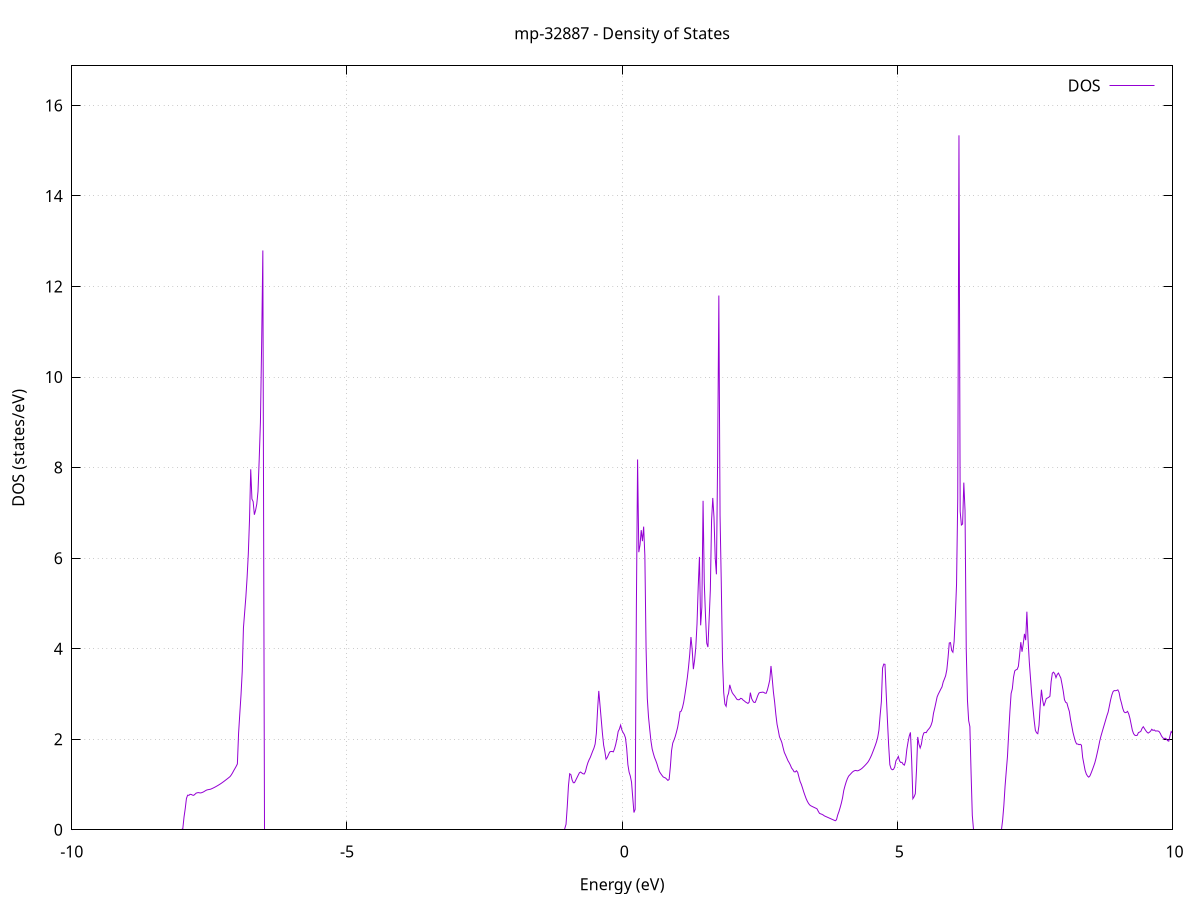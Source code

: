 set title 'mp-32887 - Density of States'
set xlabel 'Energy (eV)'
set ylabel 'DOS (states/eV)'
set grid
set xrange [-10:10]
set yrange [0:16.874]
set xzeroaxis lt -1
set terminal png size 800,600
set output 'mp-32887_dos_gnuplot.png'
plot '-' using 1:2 with lines title 'DOS'
-29.776300 0.000000
-29.754200 0.000000
-29.732200 0.000000
-29.710200 0.000000
-29.688100 0.000000
-29.666100 0.000000
-29.644100 0.000000
-29.622000 0.000000
-29.600000 0.000000
-29.578000 0.000000
-29.555900 0.000000
-29.533900 0.000000
-29.511800 0.000000
-29.489800 0.000000
-29.467800 0.000000
-29.445700 0.000000
-29.423700 0.000000
-29.401700 0.000000
-29.379600 0.000000
-29.357600 0.000000
-29.335600 0.000000
-29.313500 0.000000
-29.291500 0.000000
-29.269500 0.000000
-29.247400 0.000000
-29.225400 0.000000
-29.203300 0.000000
-29.181300 0.000000
-29.159300 0.000000
-29.137200 0.000000
-29.115200 0.000000
-29.093200 0.000000
-29.071100 0.000000
-29.049100 0.000000
-29.027100 0.000000
-29.005000 0.000000
-28.983000 0.000000
-28.961000 0.000000
-28.938900 0.000000
-28.916900 0.000000
-28.894800 0.000000
-28.872800 0.000000
-28.850800 0.000000
-28.828700 0.000000
-28.806700 0.000000
-28.784700 0.000000
-28.762600 0.000000
-28.740600 0.000000
-28.718600 0.000000
-28.696500 0.000000
-28.674500 0.000000
-28.652500 0.000000
-28.630400 0.000000
-28.608400 0.000000
-28.586300 0.000000
-28.564300 0.000000
-28.542300 0.000000
-28.520200 0.000000
-28.498200 0.000000
-28.476200 0.000000
-28.454100 0.000000
-28.432100 0.000000
-28.410100 0.000000
-28.388000 0.000000
-28.366000 0.000000
-28.343900 0.000000
-28.321900 0.000000
-28.299900 0.000000
-28.277800 0.000000
-28.255800 0.000000
-28.233800 0.000000
-28.211700 0.000000
-28.189700 0.000000
-28.167700 0.000000
-28.145600 0.000000
-28.123600 0.000000
-28.101600 0.000000
-28.079500 0.000000
-28.057500 0.000000
-28.035400 0.000000
-28.013400 0.000000
-27.991400 0.000000
-27.969300 0.000000
-27.947300 0.000000
-27.925300 0.000000
-27.903200 0.000000
-27.881200 0.000000
-27.859200 0.000000
-27.837100 0.000000
-27.815100 0.000000
-27.793100 0.000000
-27.771000 60.036600
-27.749000 40.186000
-27.726900 120.088500
-27.704900 0.000000
-27.682900 0.000000
-27.660800 0.000000
-27.638800 0.000000
-27.616800 0.000000
-27.594700 0.000000
-27.572700 0.000000
-27.550700 0.000000
-27.528600 0.000000
-27.506600 0.000000
-27.484600 0.000000
-27.462500 0.000000
-27.440500 0.000000
-27.418400 0.000000
-27.396400 0.000000
-27.374400 0.000000
-27.352300 0.000000
-27.330300 0.000000
-27.308300 0.000000
-27.286200 0.000000
-27.264200 0.000000
-27.242200 0.000000
-27.220100 0.000000
-27.198100 0.000000
-27.176100 0.000000
-27.154000 0.000000
-27.132000 0.000000
-27.109900 0.000000
-27.087900 0.000000
-27.065900 0.000000
-27.043800 0.000000
-27.021800 0.000000
-26.999800 0.000000
-26.977700 0.000000
-26.955700 0.000000
-26.933700 0.000000
-26.911600 0.000000
-26.889600 0.000000
-26.867500 0.000000
-26.845500 0.000000
-26.823500 0.000000
-26.801400 0.000000
-26.779400 0.000000
-26.757400 0.000000
-26.735300 0.000000
-26.713300 0.000000
-26.691300 0.000000
-26.669200 0.000000
-26.647200 0.000000
-26.625200 0.000000
-26.603100 0.000000
-26.581100 0.000000
-26.559000 0.000000
-26.537000 0.000000
-26.515000 0.000000
-26.492900 0.000000
-26.470900 0.000000
-26.448900 0.000000
-26.426800 0.000000
-26.404800 0.000000
-26.382800 0.000000
-26.360700 0.000000
-26.338700 0.000000
-26.316700 0.000000
-26.294600 0.000000
-26.272600 0.000000
-26.250500 0.000000
-26.228500 0.000000
-26.206500 0.000000
-26.184400 0.000000
-26.162400 0.000000
-26.140400 0.000000
-26.118300 0.000000
-26.096300 0.000000
-26.074300 0.000000
-26.052200 0.000000
-26.030200 0.000000
-26.008200 0.000000
-25.986100 0.000000
-25.964100 0.000000
-25.942000 0.000000
-25.920000 0.000000
-25.898000 0.000000
-25.875900 0.000000
-25.853900 0.000000
-25.831900 0.000000
-25.809800 0.000000
-25.787800 0.000000
-25.765800 0.000000
-25.743700 0.000000
-25.721700 0.000000
-25.699700 0.000000
-25.677600 0.000000
-25.655600 0.000000
-25.633500 0.000000
-25.611500 0.000000
-25.589500 0.000000
-25.567400 0.000000
-25.545400 0.000000
-25.523400 0.000000
-25.501300 0.000000
-25.479300 0.000000
-25.457300 0.000000
-25.435200 0.000000
-25.413200 0.000000
-25.391100 0.000000
-25.369100 0.000000
-25.347100 0.000000
-25.325000 0.000000
-25.303000 0.000000
-25.281000 0.000000
-25.258900 0.000000
-25.236900 0.000000
-25.214900 0.000000
-25.192800 0.000000
-25.170800 0.000000
-25.148800 0.000000
-25.126700 0.000000
-25.104700 0.000000
-25.082600 0.000000
-25.060600 0.000000
-25.038600 0.000000
-25.016500 0.000000
-24.994500 0.000000
-24.972500 0.000000
-24.950400 0.000000
-24.928400 0.000000
-24.906400 0.000000
-24.884300 0.000000
-24.862300 0.000000
-24.840300 0.000000
-24.818200 0.000000
-24.796200 0.000000
-24.774100 0.000000
-24.752100 0.000000
-24.730100 0.000000
-24.708000 0.000000
-24.686000 0.000000
-24.664000 0.000000
-24.641900 0.000000
-24.619900 0.000000
-24.597900 0.000000
-24.575800 0.000000
-24.553800 0.000000
-24.531800 0.000000
-24.509700 0.000000
-24.487700 0.000000
-24.465600 0.000000
-24.443600 0.000000
-24.421600 0.000000
-24.399500 0.000000
-24.377500 0.000000
-24.355500 0.000000
-24.333400 0.000000
-24.311400 0.000000
-24.289400 0.000000
-24.267300 0.000000
-24.245300 0.000000
-24.223300 0.000000
-24.201200 0.000000
-24.179200 0.000000
-24.157100 0.000000
-24.135100 0.000000
-24.113100 0.000000
-24.091000 0.000000
-24.069000 0.000000
-24.047000 0.000000
-24.024900 0.000000
-24.002900 0.000000
-23.980900 0.000000
-23.958800 0.000000
-23.936800 0.000000
-23.914800 0.000000
-23.892700 0.000000
-23.870700 0.000000
-23.848600 0.000000
-23.826600 0.000000
-23.804600 0.000000
-23.782500 0.000000
-23.760500 0.000000
-23.738500 0.000000
-23.716400 0.000000
-23.694400 0.000000
-23.672400 0.000000
-23.650300 0.000000
-23.628300 0.000000
-23.606200 0.000000
-23.584200 0.000000
-23.562200 0.000000
-23.540100 0.000000
-23.518100 0.000000
-23.496100 0.000000
-23.474000 0.000000
-23.452000 0.000000
-23.430000 0.000000
-23.407900 0.000000
-23.385900 0.000000
-23.363900 0.000000
-23.341800 0.000000
-23.319800 0.000000
-23.297700 0.000000
-23.275700 0.000000
-23.253700 0.000000
-23.231600 0.000000
-23.209600 0.000000
-23.187600 0.000000
-23.165500 0.000000
-23.143500 0.000000
-23.121500 0.000000
-23.099400 0.000000
-23.077400 0.000000
-23.055400 0.000000
-23.033300 0.000000
-23.011300 0.000000
-22.989200 0.000000
-22.967200 0.000000
-22.945200 0.000000
-22.923100 0.000000
-22.901100 0.000000
-22.879100 0.000000
-22.857000 0.000000
-22.835000 0.000000
-22.813000 0.000000
-22.790900 0.000000
-22.768900 0.000000
-22.746900 0.000000
-22.724800 0.000000
-22.702800 0.000000
-22.680700 0.000000
-22.658700 0.000000
-22.636700 0.000000
-22.614600 0.000000
-22.592600 0.000000
-22.570600 0.000000
-22.548500 0.000000
-22.526500 0.000000
-22.504500 0.000000
-22.482400 0.000000
-22.460400 0.000000
-22.438400 0.000000
-22.416300 0.000000
-22.394300 0.000000
-22.372200 0.000000
-22.350200 0.000000
-22.328200 0.000000
-22.306100 0.000000
-22.284100 0.000000
-22.262100 0.000000
-22.240000 0.000000
-22.218000 0.000000
-22.196000 0.000000
-22.173900 0.000000
-22.151900 0.000000
-22.129800 0.000000
-22.107800 0.000000
-22.085800 0.000000
-22.063700 0.000000
-22.041700 0.000000
-22.019700 0.000000
-21.997600 0.000000
-21.975600 0.000000
-21.953600 0.000000
-21.931500 0.000000
-21.909500 0.000000
-21.887500 0.000000
-21.865400 0.000000
-21.843400 0.000000
-21.821300 0.000000
-21.799300 0.000000
-21.777300 0.000000
-21.755200 0.000000
-21.733200 0.000000
-21.711200 0.000000
-21.689100 0.000000
-21.667100 0.000000
-21.645100 0.000000
-21.623000 0.000000
-21.601000 0.000000
-21.579000 0.000000
-21.556900 0.000000
-21.534900 0.000000
-21.512800 0.000000
-21.490800 0.000000
-21.468800 0.000000
-21.446700 0.000000
-21.424700 0.000000
-21.402700 0.000000
-21.380600 0.000000
-21.358600 0.000000
-21.336600 0.000000
-21.314500 0.000000
-21.292500 0.000000
-21.270500 0.000000
-21.248400 0.000000
-21.226400 0.000000
-21.204300 0.000000
-21.182300 0.000000
-21.160300 0.000000
-21.138200 0.000000
-21.116200 0.000000
-21.094200 0.000000
-21.072100 0.000000
-21.050100 0.000000
-21.028100 0.000000
-21.006000 0.000000
-20.984000 0.000000
-20.962000 0.000000
-20.939900 0.000000
-20.917900 0.000000
-20.895800 0.000000
-20.873800 0.000000
-20.851800 0.000000
-20.829700 0.000000
-20.807700 0.000000
-20.785700 0.000000
-20.763600 0.000000
-20.741600 0.000000
-20.719600 0.000000
-20.697500 0.000000
-20.675500 0.000000
-20.653400 0.000000
-20.631400 0.000000
-20.609400 0.000000
-20.587300 0.000000
-20.565300 0.000000
-20.543300 0.000000
-20.521200 0.000000
-20.499200 0.000000
-20.477200 0.000000
-20.455100 0.000000
-20.433100 0.000000
-20.411100 0.000000
-20.389000 0.000000
-20.367000 0.000000
-20.344900 0.000000
-20.322900 0.000000
-20.300900 0.000000
-20.278800 0.000000
-20.256800 0.000000
-20.234800 0.000000
-20.212700 0.000000
-20.190700 0.000000
-20.168700 0.000000
-20.146600 0.000000
-20.124600 0.000000
-20.102600 0.000000
-20.080500 0.000000
-20.058500 0.000000
-20.036400 0.000000
-20.014400 0.000000
-19.992400 0.000000
-19.970300 0.000000
-19.948300 0.000000
-19.926300 0.000000
-19.904200 0.000000
-19.882200 0.000000
-19.860200 0.000000
-19.838100 0.000000
-19.816100 0.000000
-19.794100 0.000000
-19.772000 0.000000
-19.750000 0.000000
-19.727900 0.000000
-19.705900 0.000000
-19.683900 0.000000
-19.661800 0.000000
-19.639800 0.000000
-19.617800 0.000000
-19.595700 0.000000
-19.573700 0.000000
-19.551700 0.000000
-19.529600 0.000000
-19.507600 0.000000
-19.485600 0.000000
-19.463500 0.000000
-19.441500 0.000000
-19.419400 0.000000
-19.397400 0.000000
-19.375400 0.000000
-19.353300 0.000000
-19.331300 0.000000
-19.309300 0.000000
-19.287200 0.000000
-19.265200 0.000000
-19.243200 0.000000
-19.221100 0.000000
-19.199100 0.000000
-19.177000 0.000000
-19.155000 0.000000
-19.133000 0.000000
-19.110900 0.000000
-19.088900 0.000000
-19.066900 0.000000
-19.044800 0.000000
-19.022800 0.000000
-19.000800 0.000000
-18.978700 0.000000
-18.956700 0.000000
-18.934700 0.000000
-18.912600 0.000000
-18.890600 0.000000
-18.868500 0.000000
-18.846500 0.000000
-18.824500 0.000000
-18.802400 0.000000
-18.780400 0.000000
-18.758400 0.000000
-18.736300 0.000000
-18.714300 0.000000
-18.692300 0.000000
-18.670200 0.000000
-18.648200 0.000000
-18.626200 0.000000
-18.604100 0.000000
-18.582100 0.000000
-18.560000 0.000000
-18.538000 0.000000
-18.516000 0.000000
-18.493900 0.000000
-18.471900 0.000000
-18.449900 0.000000
-18.427800 0.000000
-18.405800 0.000000
-18.383800 0.000000
-18.361700 0.000000
-18.339700 0.000000
-18.317700 0.000000
-18.295600 0.000000
-18.273600 0.000000
-18.251500 0.000000
-18.229500 0.000000
-18.207500 0.000000
-18.185400 0.000000
-18.163400 0.000000
-18.141400 0.000000
-18.119300 0.000000
-18.097300 0.000000
-18.075300 0.000000
-18.053200 0.000000
-18.031200 0.000000
-18.009200 0.000000
-17.987100 0.000000
-17.965100 0.000000
-17.943000 0.000000
-17.921000 0.000000
-17.899000 0.000000
-17.876900 0.000000
-17.854900 0.000000
-17.832900 0.000000
-17.810800 0.000000
-17.788800 0.000000
-17.766800 0.000000
-17.744700 0.000000
-17.722700 0.000000
-17.700600 0.000000
-17.678600 0.000000
-17.656600 0.000000
-17.634500 0.000000
-17.612500 0.000000
-17.590500 0.000000
-17.568400 0.000000
-17.546400 0.000000
-17.524400 0.000000
-17.502300 0.000000
-17.480300 0.000000
-17.458300 0.000000
-17.436200 0.000000
-17.414200 0.000000
-17.392100 0.000000
-17.370100 0.000000
-17.348100 0.000000
-17.326000 0.000000
-17.304000 0.000000
-17.282000 0.000000
-17.259900 0.000000
-17.237900 0.000000
-17.215900 0.000000
-17.193800 0.000000
-17.171800 0.000000
-17.149800 0.000000
-17.127700 0.000000
-17.105700 0.000000
-17.083600 0.000000
-17.061600 0.000000
-17.039600 0.000000
-17.017500 0.000000
-16.995500 0.000000
-16.973500 0.000000
-16.951400 0.000000
-16.929400 0.000000
-16.907400 0.000000
-16.885300 0.000000
-16.863300 0.000000
-16.841300 0.000000
-16.819200 0.000000
-16.797200 0.000000
-16.775100 0.000000
-16.753100 0.000000
-16.731100 0.000000
-16.709000 0.000000
-16.687000 0.000000
-16.665000 0.000000
-16.642900 0.000000
-16.620900 0.000000
-16.598900 0.000000
-16.576800 0.000000
-16.554800 0.000000
-16.532800 0.000000
-16.510700 0.000000
-16.488700 0.000000
-16.466600 0.000000
-16.444600 0.000000
-16.422600 0.000000
-16.400500 0.000000
-16.378500 0.000000
-16.356500 0.000000
-16.334400 0.000000
-16.312400 0.000000
-16.290400 0.000000
-16.268300 0.000000
-16.246300 0.000000
-16.224300 0.000000
-16.202200 0.000000
-16.180200 0.000000
-16.158100 0.000000
-16.136100 0.000000
-16.114100 0.000000
-16.092000 0.000000
-16.070000 0.000000
-16.048000 0.000000
-16.025900 0.000000
-16.003900 0.000000
-15.981900 0.000000
-15.959800 0.000000
-15.937800 0.000000
-15.915700 0.000000
-15.893700 0.000000
-15.871700 0.000000
-15.849600 0.000000
-15.827600 0.000000
-15.805600 0.000000
-15.783500 0.000000
-15.761500 0.000000
-15.739500 0.000000
-15.717400 0.000000
-15.695400 0.000000
-15.673400 0.000000
-15.651300 0.000000
-15.629300 0.000000
-15.607200 0.000000
-15.585200 0.000000
-15.563200 0.000000
-15.541100 0.000000
-15.519100 0.000000
-15.497100 0.000000
-15.475000 0.000000
-15.453000 0.000000
-15.431000 0.000000
-15.408900 0.000000
-15.386900 0.000000
-15.364900 0.000000
-15.342800 0.000000
-15.320800 0.000000
-15.298700 0.000000
-15.276700 0.000000
-15.254700 0.000000
-15.232600 0.000000
-15.210600 0.000000
-15.188600 0.000000
-15.166500 0.000000
-15.144500 0.000000
-15.122500 0.000000
-15.100400 0.000000
-15.078400 0.000000
-15.056400 0.000000
-15.034300 0.000000
-15.012300 0.000000
-14.990200 0.000000
-14.968200 0.000000
-14.946200 0.000000
-14.924100 0.000000
-14.902100 0.000000
-14.880100 0.000000
-14.858000 0.000000
-14.836000 0.000000
-14.814000 0.000000
-14.791900 0.000000
-14.769900 0.000000
-14.747900 0.000000
-14.725800 0.000000
-14.703800 0.000000
-14.681700 0.000000
-14.659700 0.000000
-14.637700 0.000000
-14.615600 0.000000
-14.593600 0.000000
-14.571600 0.000000
-14.549500 0.000000
-14.527500 0.000000
-14.505500 0.000000
-14.483400 0.000000
-14.461400 0.000000
-14.439300 0.000000
-14.417300 0.000000
-14.395300 0.000000
-14.373200 0.000000
-14.351200 0.000000
-14.329200 0.000000
-14.307100 0.000000
-14.285100 0.000000
-14.263100 0.000000
-14.241000 0.000000
-14.219000 0.000000
-14.197000 0.000000
-14.174900 0.000000
-14.152900 0.000000
-14.130800 0.000000
-14.108800 0.000000
-14.086800 0.000000
-14.064700 0.000000
-14.042700 0.000000
-14.020700 0.000000
-13.998600 0.000000
-13.976600 0.000000
-13.954600 0.000000
-13.932500 0.000000
-13.910500 0.000000
-13.888500 0.000000
-13.866400 0.000000
-13.844400 0.000000
-13.822300 0.000000
-13.800300 0.000000
-13.778300 0.000000
-13.756200 0.000000
-13.734200 0.000000
-13.712200 0.000000
-13.690100 0.000000
-13.668100 0.000000
-13.646100 0.000000
-13.624000 0.000000
-13.602000 0.000000
-13.580000 0.000000
-13.557900 0.000000
-13.535900 0.000000
-13.513800 0.000000
-13.491800 0.000000
-13.469800 0.000000
-13.447700 0.000000
-13.425700 0.000000
-13.403700 0.000000
-13.381600 0.000000
-13.359600 0.000000
-13.337600 0.000000
-13.315500 0.000000
-13.293500 0.000000
-13.271500 0.000000
-13.249400 0.000000
-13.227400 0.000000
-13.205300 0.000000
-13.183300 0.000000
-13.161300 0.000000
-13.139200 0.000000
-13.117200 0.000000
-13.095200 0.000000
-13.073100 0.000000
-13.051100 0.000000
-13.029100 0.000000
-13.007000 0.000000
-12.985000 0.000000
-12.962900 0.000000
-12.940900 0.000000
-12.918900 0.000000
-12.896800 0.000000
-12.874800 0.000000
-12.852800 0.000000
-12.830700 0.000000
-12.808700 0.000000
-12.786700 0.000000
-12.764600 0.000000
-12.742600 0.000000
-12.720600 0.000000
-12.698500 0.000000
-12.676500 0.000000
-12.654400 0.000000
-12.632400 0.000000
-12.610400 0.000000
-12.588300 0.000000
-12.566300 0.000000
-12.544300 0.000000
-12.522200 0.000000
-12.500200 0.000000
-12.478200 0.000000
-12.456100 0.000000
-12.434100 0.000000
-12.412100 0.000000
-12.390000 0.000000
-12.368000 0.000000
-12.345900 0.000000
-12.323900 0.000000
-12.301900 0.000000
-12.279800 0.000000
-12.257800 0.000000
-12.235800 0.000000
-12.213700 0.000000
-12.191700 0.000000
-12.169700 0.000000
-12.147600 0.000000
-12.125600 0.000000
-12.103600 0.000000
-12.081500 0.000000
-12.059500 0.000000
-12.037400 0.000000
-12.015400 0.000000
-11.993400 0.000000
-11.971300 0.000000
-11.949300 0.000000
-11.927300 0.000000
-11.905200 0.000000
-11.883200 0.000000
-11.861200 0.000000
-11.839100 0.000000
-11.817100 0.000000
-11.795100 0.000000
-11.773000 0.000000
-11.751000 0.000000
-11.728900 0.000000
-11.706900 0.000000
-11.684900 0.000000
-11.662800 0.000000
-11.640800 0.000000
-11.618800 0.000000
-11.596700 0.000000
-11.574700 0.000000
-11.552700 0.000000
-11.530600 0.000000
-11.508600 0.000000
-11.486500 0.000000
-11.464500 0.000000
-11.442500 0.000000
-11.420400 0.000000
-11.398400 0.000000
-11.376400 0.000000
-11.354300 0.000000
-11.332300 0.000000
-11.310300 0.000000
-11.288200 0.000000
-11.266200 0.000000
-11.244200 0.000000
-11.222100 0.000000
-11.200100 0.000000
-11.178000 0.000000
-11.156000 0.000000
-11.134000 0.000000
-11.111900 0.000000
-11.089900 0.000000
-11.067900 0.000000
-11.045800 0.000000
-11.023800 0.000000
-11.001800 0.000000
-10.979700 0.000000
-10.957700 0.000000
-10.935700 0.000000
-10.913600 0.000000
-10.891600 0.000000
-10.869500 0.000000
-10.847500 0.000000
-10.825500 0.000000
-10.803400 0.000000
-10.781400 0.000000
-10.759400 0.000000
-10.737300 0.000000
-10.715300 0.000000
-10.693300 0.000000
-10.671200 0.000000
-10.649200 0.000000
-10.627200 0.000000
-10.605100 0.000000
-10.583100 0.000000
-10.561000 0.000000
-10.539000 0.000000
-10.517000 0.000000
-10.494900 0.000000
-10.472900 0.000000
-10.450900 0.000000
-10.428800 0.000000
-10.406800 0.000000
-10.384800 0.000000
-10.362700 0.000000
-10.340700 0.000000
-10.318700 0.000000
-10.296600 0.000000
-10.274600 0.000000
-10.252500 0.000000
-10.230500 0.000000
-10.208500 0.000000
-10.186400 0.000000
-10.164400 0.000000
-10.142400 0.000000
-10.120300 0.000000
-10.098300 0.000000
-10.076300 0.000000
-10.054200 0.000000
-10.032200 0.000000
-10.010100 0.000000
-9.988100 0.000000
-9.966100 0.000000
-9.944000 0.000000
-9.922000 0.000000
-9.900000 0.000000
-9.877900 0.000000
-9.855900 0.000000
-9.833900 0.000000
-9.811800 0.000000
-9.789800 0.000000
-9.767800 0.000000
-9.745700 0.000000
-9.723700 0.000000
-9.701600 0.000000
-9.679600 0.000000
-9.657600 0.000000
-9.635500 0.000000
-9.613500 0.000000
-9.591500 0.000000
-9.569400 0.000000
-9.547400 0.000000
-9.525400 0.000000
-9.503300 0.000000
-9.481300 0.000000
-9.459300 0.000000
-9.437200 0.000000
-9.415200 0.000000
-9.393100 0.000000
-9.371100 0.000000
-9.349100 0.000000
-9.327000 0.000000
-9.305000 0.000000
-9.283000 0.000000
-9.260900 0.000000
-9.238900 0.000000
-9.216900 0.000000
-9.194800 0.000000
-9.172800 0.000000
-9.150800 0.000000
-9.128700 0.000000
-9.106700 0.000000
-9.084600 0.000000
-9.062600 0.000000
-9.040600 0.000000
-9.018500 0.000000
-8.996500 0.000000
-8.974500 0.000000
-8.952400 0.000000
-8.930400 0.000000
-8.908400 0.000000
-8.886300 0.000000
-8.864300 0.000000
-8.842300 0.000000
-8.820200 0.000000
-8.798200 0.000000
-8.776100 0.000000
-8.754100 0.000000
-8.732100 0.000000
-8.710000 0.000000
-8.688000 0.000000
-8.666000 0.000000
-8.643900 0.000000
-8.621900 0.000000
-8.599900 0.000000
-8.577800 0.000000
-8.555800 0.000000
-8.533800 0.000000
-8.511700 0.000000
-8.489700 0.000000
-8.467600 0.000000
-8.445600 0.000000
-8.423600 0.000000
-8.401500 0.000000
-8.379500 0.000000
-8.357500 0.000000
-8.335400 0.000000
-8.313400 0.000000
-8.291400 0.000000
-8.269300 0.000000
-8.247300 0.000000
-8.225200 0.000000
-8.203200 0.000000
-8.181200 0.000000
-8.159100 0.000000
-8.137100 0.000000
-8.115100 0.000000
-8.093000 0.000000
-8.071000 0.000000
-8.049000 0.000000
-8.026900 0.000000
-8.004900 0.000000
-7.982900 0.024200
-7.960800 0.280300
-7.938800 0.467000
-7.916700 0.692800
-7.894700 0.764600
-7.872700 0.760200
-7.850600 0.783200
-7.828600 0.779400
-7.806600 0.765600
-7.784500 0.761200
-7.762500 0.784200
-7.740500 0.809400
-7.718400 0.817900
-7.696400 0.821200
-7.674400 0.815100
-7.652300 0.815200
-7.630300 0.824000
-7.608200 0.836200
-7.586200 0.852300
-7.564200 0.868800
-7.542100 0.880900
-7.520100 0.886500
-7.498100 0.891400
-7.476000 0.897300
-7.454000 0.909300
-7.432000 0.921700
-7.409900 0.935100
-7.387900 0.949300
-7.365900 0.964500
-7.343800 0.980000
-7.321800 0.996500
-7.299700 1.013600
-7.277700 1.031800
-7.255700 1.050900
-7.233600 1.070700
-7.211600 1.091200
-7.189600 1.111700
-7.167500 1.132500
-7.145500 1.153900
-7.123500 1.176200
-7.101400 1.212900
-7.079400 1.256500
-7.057400 1.307300
-7.035300 1.353500
-7.013300 1.400900
-6.991200 1.454800
-6.969200 2.136400
-6.947200 2.565200
-6.925100 2.981700
-6.903100 3.496400
-6.881100 4.459700
-6.859000 4.803000
-6.837000 5.143100
-6.815000 5.564000
-6.792900 6.089600
-6.770900 6.845200
-6.748800 7.963100
-6.726800 7.306600
-6.704800 7.249700
-6.682700 6.958900
-6.660700 7.056500
-6.638700 7.195700
-6.616600 7.473900
-6.594600 8.181100
-6.572600 8.999200
-6.550500 10.721000
-6.528500 12.796900
-6.506500 0.000000
-6.484400 0.000000
-6.462400 0.000000
-6.440300 0.000000
-6.418300 0.000000
-6.396300 0.000000
-6.374200 0.000000
-6.352200 0.000000
-6.330200 0.000000
-6.308100 0.000000
-6.286100 0.000000
-6.264100 0.000000
-6.242000 0.000000
-6.220000 0.000000
-6.198000 0.000000
-6.175900 0.000000
-6.153900 0.000000
-6.131800 0.000000
-6.109800 0.000000
-6.087800 0.000000
-6.065700 0.000000
-6.043700 0.000000
-6.021700 0.000000
-5.999600 0.000000
-5.977600 0.000000
-5.955600 0.000000
-5.933500 0.000000
-5.911500 0.000000
-5.889500 0.000000
-5.867400 0.000000
-5.845400 0.000000
-5.823300 0.000000
-5.801300 0.000000
-5.779300 0.000000
-5.757200 0.000000
-5.735200 0.000000
-5.713200 0.000000
-5.691100 0.000000
-5.669100 0.000000
-5.647100 0.000000
-5.625000 0.000000
-5.603000 0.000000
-5.581000 0.000000
-5.558900 0.000000
-5.536900 0.000000
-5.514800 0.000000
-5.492800 0.000000
-5.470800 0.000000
-5.448700 0.000000
-5.426700 0.000000
-5.404700 0.000000
-5.382600 0.000000
-5.360600 0.000000
-5.338600 0.000000
-5.316500 0.000000
-5.294500 0.000000
-5.272400 0.000000
-5.250400 0.000000
-5.228400 0.000000
-5.206300 0.000000
-5.184300 0.000000
-5.162300 0.000000
-5.140200 0.000000
-5.118200 0.000000
-5.096200 0.000000
-5.074100 0.000000
-5.052100 0.000000
-5.030100 0.000000
-5.008000 0.000000
-4.986000 0.000000
-4.963900 0.000000
-4.941900 0.000000
-4.919900 0.000000
-4.897800 0.000000
-4.875800 0.000000
-4.853800 0.000000
-4.831700 0.000000
-4.809700 0.000000
-4.787700 0.000000
-4.765600 0.000000
-4.743600 0.000000
-4.721600 0.000000
-4.699500 0.000000
-4.677500 0.000000
-4.655400 0.000000
-4.633400 0.000000
-4.611400 0.000000
-4.589300 0.000000
-4.567300 0.000000
-4.545300 0.000000
-4.523200 0.000000
-4.501200 0.000000
-4.479200 0.000000
-4.457100 0.000000
-4.435100 0.000000
-4.413100 0.000000
-4.391000 0.000000
-4.369000 0.000000
-4.346900 0.000000
-4.324900 0.000000
-4.302900 0.000000
-4.280800 0.000000
-4.258800 0.000000
-4.236800 0.000000
-4.214700 0.000000
-4.192700 0.000000
-4.170700 0.000000
-4.148600 0.000000
-4.126600 0.000000
-4.104600 0.000000
-4.082500 0.000000
-4.060500 0.000000
-4.038400 0.000000
-4.016400 0.000000
-3.994400 0.000000
-3.972300 0.000000
-3.950300 0.000000
-3.928300 0.000000
-3.906200 0.000000
-3.884200 0.000000
-3.862200 0.000000
-3.840100 0.000000
-3.818100 0.000000
-3.796000 0.000000
-3.774000 0.000000
-3.752000 0.000000
-3.729900 0.000000
-3.707900 0.000000
-3.685900 0.000000
-3.663800 0.000000
-3.641800 0.000000
-3.619800 0.000000
-3.597700 0.000000
-3.575700 0.000000
-3.553700 0.000000
-3.531600 0.000000
-3.509600 0.000000
-3.487500 0.000000
-3.465500 0.000000
-3.443500 0.000000
-3.421400 0.000000
-3.399400 0.000000
-3.377400 0.000000
-3.355300 0.000000
-3.333300 0.000000
-3.311300 0.000000
-3.289200 0.000000
-3.267200 0.000000
-3.245200 0.000000
-3.223100 0.000000
-3.201100 0.000000
-3.179000 0.000000
-3.157000 0.000000
-3.135000 0.000000
-3.112900 0.000000
-3.090900 0.000000
-3.068900 0.000000
-3.046800 0.000000
-3.024800 0.000000
-3.002800 0.000000
-2.980700 0.000000
-2.958700 0.000000
-2.936700 0.000000
-2.914600 0.000000
-2.892600 0.000000
-2.870500 0.000000
-2.848500 0.000000
-2.826500 0.000000
-2.804400 0.000000
-2.782400 0.000000
-2.760400 0.000000
-2.738300 0.000000
-2.716300 0.000000
-2.694300 0.000000
-2.672200 0.000000
-2.650200 0.000000
-2.628200 0.000000
-2.606100 0.000000
-2.584100 0.000000
-2.562000 0.000000
-2.540000 0.000000
-2.518000 0.000000
-2.495900 0.000000
-2.473900 0.000000
-2.451900 0.000000
-2.429800 0.000000
-2.407800 0.000000
-2.385800 0.000000
-2.363700 0.000000
-2.341700 0.000000
-2.319600 0.000000
-2.297600 0.000000
-2.275600 0.000000
-2.253500 0.000000
-2.231500 0.000000
-2.209500 0.000000
-2.187400 0.000000
-2.165400 0.000000
-2.143400 0.000000
-2.121300 0.000000
-2.099300 0.000000
-2.077300 0.000000
-2.055200 0.000000
-2.033200 0.000000
-2.011100 0.000000
-1.989100 0.000000
-1.967100 0.000000
-1.945000 0.000000
-1.923000 0.000000
-1.901000 0.000000
-1.878900 0.000000
-1.856900 0.000000
-1.834900 0.000000
-1.812800 0.000000
-1.790800 0.000000
-1.768800 0.000000
-1.746700 0.000000
-1.724700 0.000000
-1.702600 0.000000
-1.680600 0.000000
-1.658600 0.000000
-1.636500 0.000000
-1.614500 0.000000
-1.592500 0.000000
-1.570400 0.000000
-1.548400 0.000000
-1.526400 0.000000
-1.504300 0.000000
-1.482300 0.000000
-1.460300 0.000000
-1.438200 0.000000
-1.416200 0.000000
-1.394100 0.000000
-1.372100 0.000000
-1.350100 0.000000
-1.328000 0.000000
-1.306000 0.000000
-1.284000 0.000000
-1.261900 0.000000
-1.239900 0.000000
-1.217900 0.000000
-1.195800 0.000000
-1.173800 0.000000
-1.151800 0.000000
-1.129700 0.000000
-1.107700 0.000000
-1.085600 0.000000
-1.063600 0.000000
-1.041600 0.000000
-1.019500 0.122300
-0.997500 0.510400
-0.975500 0.971600
-0.953400 1.237600
-0.931400 1.217900
-0.909400 1.101400
-0.887300 1.039100
-0.865300 1.040800
-0.843200 1.095000
-0.821200 1.149300
-0.799200 1.203700
-0.777100 1.258100
-0.755100 1.275800
-0.733100 1.254400
-0.711000 1.237000
-0.689000 1.231700
-0.667000 1.284500
-0.644900 1.393100
-0.622900 1.479300
-0.600900 1.545200
-0.578800 1.598400
-0.556800 1.668700
-0.534700 1.738600
-0.512700 1.803100
-0.490700 1.893500
-0.468600 2.133700
-0.446600 2.646900
-0.424600 3.067300
-0.402500 2.755700
-0.380500 2.444900
-0.358500 2.132600
-0.336400 1.870700
-0.314400 1.731200
-0.292400 1.559200
-0.270300 1.597700
-0.248300 1.658700
-0.226200 1.717700
-0.204200 1.730200
-0.182200 1.729300
-0.160100 1.721200
-0.138100 1.789900
-0.116100 1.888600
-0.094000 2.017300
-0.072000 2.171500
-0.050000 2.224600
-0.027900 2.312200
-0.005900 2.206200
0.016100 2.149900
0.038200 2.106800
0.060200 2.031000
0.082300 1.801600
0.104300 1.439000
0.126300 1.273900
0.148400 1.186300
0.170400 1.053600
0.192400 0.713300
0.214500 0.381200
0.236500 0.452800
0.258500 4.897400
0.280600 8.179400
0.302600 6.131500
0.324600 6.290700
0.346700 6.619200
0.368700 6.376100
0.390800 6.696000
0.412800 6.055400
0.434800 4.010000
0.456900 2.905500
0.478900 2.494400
0.500900 2.222700
0.523000 1.966200
0.545000 1.787700
0.567000 1.685600
0.589100 1.594300
0.611100 1.530000
0.633100 1.454200
0.655200 1.363500
0.677200 1.285800
0.699300 1.243700
0.721300 1.205800
0.743300 1.170500
0.765400 1.153900
0.787400 1.144700
0.809400 1.118200
0.831500 1.090300
0.853500 1.110900
0.875500 1.382000
0.897600 1.745400
0.919600 1.915100
0.941700 1.981600
0.963700 2.056200
0.985700 2.152800
1.007800 2.260300
1.029800 2.411600
1.051800 2.607100
1.073900 2.621400
1.095900 2.698400
1.117900 2.815200
1.140000 2.982300
1.162000 3.161600
1.184000 3.357300
1.206100 3.594000
1.228100 3.878400
1.250200 4.257300
1.272200 3.988000
1.294200 3.548300
1.316300 3.745800
1.338300 4.033700
1.360300 4.544000
1.382400 5.376000
1.404400 6.027400
1.426400 4.515800
1.448500 4.920200
1.470500 7.266700
1.492500 5.446900
1.514600 4.726300
1.536600 4.123700
1.558700 4.035500
1.580700 4.655200
1.602700 5.298500
1.624800 6.831200
1.646800 7.329300
1.668800 6.906100
1.690900 6.012100
1.712900 5.642800
1.734900 8.184700
1.757000 11.801400
1.779000 6.945200
1.801000 5.469000
1.823100 3.784400
1.845100 3.029400
1.867200 2.775400
1.889200 2.727300
1.911200 2.940600
1.933300 3.013400
1.955300 3.202200
1.977300 3.105100
1.999400 3.030600
2.021400 2.990200
2.043400 2.958700
2.065500 2.917300
2.087500 2.879200
2.109500 2.871100
2.131600 2.875400
2.153600 2.903500
2.175700 2.895200
2.197700 2.865400
2.219700 2.846300
2.241800 2.822400
2.263800 2.807100
2.285800 2.790600
2.307900 2.819100
2.329900 3.029300
2.351900 2.902300
2.374000 2.847200
2.396000 2.812500
2.418100 2.814700
2.440100 2.881100
2.462100 2.957400
2.484200 3.017100
2.506200 3.033800
2.528200 3.034700
2.550300 3.040800
2.572300 3.035900
2.594300 3.017800
2.616400 3.014100
2.638400 3.084400
2.660400 3.189700
2.682500 3.310000
2.704500 3.618300
2.726600 3.345400
2.748600 3.042800
2.770600 2.822000
2.792700 2.550400
2.814700 2.329700
2.836700 2.198100
2.858800 2.053700
2.880800 1.994400
2.902800 1.922800
2.924900 1.811500
2.946900 1.708300
2.968900 1.650900
2.991000 1.588600
3.013000 1.525700
3.035100 1.480700
3.057100 1.427500
3.079100 1.363200
3.101200 1.329700
3.123200 1.282600
3.145200 1.277500
3.167300 1.304300
3.189300 1.270300
3.211300 1.168200
3.233400 1.067600
3.255400 1.004700
3.277400 0.923100
3.299500 0.836300
3.321500 0.759700
3.343600 0.686600
3.365600 0.627800
3.387600 0.580500
3.409700 0.546500
3.431700 0.527900
3.453700 0.514500
3.475800 0.501400
3.497800 0.488500
3.519800 0.476100
3.541900 0.460500
3.563900 0.407400
3.585900 0.363100
3.608000 0.351300
3.630000 0.341800
3.652100 0.327100
3.674100 0.307100
3.696100 0.295200
3.718200 0.283200
3.740200 0.271300
3.762200 0.259300
3.784300 0.247400
3.806300 0.235400
3.828300 0.223400
3.850400 0.211500
3.872400 0.199500
3.894500 0.220700
3.916500 0.325700
3.938500 0.398400
3.960600 0.488400
3.982600 0.586800
4.004600 0.704300
4.026700 0.867200
4.048700 0.968500
4.070700 1.057100
4.092800 1.129600
4.114800 1.184200
4.136800 1.213100
4.158900 1.242500
4.180900 1.271800
4.203000 1.292900
4.225000 1.306000
4.247000 1.311000
4.269100 1.301300
4.291100 1.306900
4.313100 1.320700
4.335200 1.336300
4.357200 1.356300
4.379200 1.381300
4.401300 1.407700
4.423300 1.435600
4.445300 1.465000
4.467400 1.497600
4.489400 1.541300
4.511500 1.594900
4.533500 1.653800
4.555500 1.722600
4.577600 1.792900
4.599600 1.865000
4.621600 1.943700
4.643700 2.043800
4.665700 2.201100
4.687700 2.528500
4.709800 2.824800
4.731800 3.573100
4.753800 3.659900
4.775900 3.654200
4.797900 3.014700
4.820000 2.429500
4.842000 1.875500
4.864000 1.438400
4.886100 1.349800
4.908100 1.325400
4.930100 1.335000
4.952200 1.384700
4.974200 1.521100
4.996200 1.564000
5.018300 1.619900
5.040300 1.522300
5.062300 1.486600
5.084400 1.490000
5.106400 1.445100
5.128500 1.427900
5.150500 1.522600
5.172500 1.771800
5.194600 1.937400
5.216600 2.070300
5.238600 2.151000
5.260700 1.530500
5.282700 0.686000
5.304700 0.728600
5.326800 0.795200
5.348800 1.328200
5.370900 2.050700
5.392900 1.889600
5.414900 1.807200
5.437000 1.889100
5.459000 2.056800
5.481000 2.137400
5.503100 2.151300
5.525100 2.145400
5.547100 2.192700
5.569200 2.223300
5.591200 2.257000
5.613200 2.309700
5.635300 2.393400
5.657300 2.573900
5.679400 2.686500
5.701400 2.809800
5.723400 2.935500
5.745500 2.999400
5.767500 3.051700
5.789500 3.106000
5.811600 3.155600
5.833600 3.264100
5.855600 3.329900
5.877700 3.402000
5.899700 3.536900
5.921700 3.802900
5.943800 4.126000
5.965800 4.134200
5.987900 3.959700
6.009900 3.921900
6.031900 4.156100
6.054000 4.717500
6.076000 5.419100
6.098000 7.319600
6.120100 15.340100
6.142100 7.031000
6.164100 6.732000
6.186200 6.754200
6.208200 7.668800
6.230200 7.056700
6.252300 3.993400
6.274300 2.860900
6.296400 2.409500
6.318400 2.277700
6.340400 1.245300
6.362500 0.316600
6.384500 0.000000
6.406500 0.000000
6.428600 0.000000
6.450600 0.000000
6.472600 0.000000
6.494700 0.000000
6.516700 0.000000
6.538700 0.000000
6.560800 0.000000
6.582800 0.000000
6.604900 0.000000
6.626900 0.000000
6.648900 0.000000
6.671000 0.000000
6.693000 0.000000
6.715000 0.000000
6.737100 0.000000
6.759100 0.000000
6.781100 0.000000
6.803200 0.000000
6.825200 0.000000
6.847300 0.000000
6.869300 0.000000
6.891300 0.000000
6.913400 0.213100
6.935400 0.532900
6.957400 0.956000
6.979500 1.295000
7.001500 1.619900
7.023500 2.133200
7.045600 2.611300
7.067600 3.010300
7.089600 3.114200
7.111700 3.370300
7.133700 3.508500
7.155800 3.533100
7.177800 3.544100
7.199800 3.611300
7.221900 3.860300
7.243900 4.144400
7.265900 3.932400
7.288000 4.103400
7.310000 4.327400
7.332000 4.188500
7.354100 4.817500
7.376100 4.181300
7.398100 3.707900
7.420200 3.341400
7.442200 2.986200
7.464300 2.693800
7.486300 2.418800
7.508300 2.196300
7.530400 2.141800
7.552400 2.122100
7.574400 2.305800
7.596500 2.748300
7.618500 3.094000
7.640500 2.866300
7.662600 2.731700
7.684600 2.812000
7.706600 2.897600
7.728700 2.911400
7.750700 2.926900
7.772800 2.949300
7.794800 3.271000
7.816800 3.459300
7.838900 3.481500
7.860900 3.443900
7.882900 3.361100
7.905000 3.430200
7.927000 3.462000
7.949000 3.407200
7.971100 3.351100
7.993100 3.211900
8.015100 3.061500
8.037200 2.872600
8.059200 2.815400
8.081300 2.800700
8.103300 2.700200
8.125300 2.615600
8.147400 2.435600
8.169400 2.296600
8.191400 2.151900
8.213500 2.047400
8.235500 1.951600
8.257500 1.896100
8.279600 1.893800
8.301600 1.879400
8.323600 1.887500
8.345700 1.868600
8.367700 1.598300
8.389800 1.454800
8.411800 1.314200
8.433800 1.232500
8.455900 1.186400
8.477900 1.162500
8.499900 1.190800
8.522000 1.254900
8.544000 1.324600
8.566000 1.398400
8.588100 1.476100
8.610100 1.577400
8.632200 1.695600
8.654200 1.816700
8.676200 1.950800
8.698300 2.061500
8.720300 2.154700
8.742300 2.246700
8.764400 2.337200
8.786400 2.428500
8.808400 2.520000
8.830500 2.599100
8.852500 2.728800
8.874500 2.864000
8.896600 2.972200
8.918600 3.048800
8.940700 3.075300
8.962700 3.071900
8.984700 3.077300
9.006800 3.090600
9.028800 3.035400
9.050800 2.893300
9.072900 2.799200
9.094900 2.686100
9.116900 2.609500
9.139000 2.586500
9.161000 2.592700
9.183000 2.615500
9.205100 2.558000
9.227100 2.459300
9.249200 2.326800
9.271200 2.194900
9.293200 2.121900
9.315300 2.088400
9.337300 2.081500
9.359300 2.087600
9.381400 2.147100
9.403400 2.158000
9.425400 2.176600
9.447500 2.241200
9.469500 2.276300
9.491500 2.233900
9.513600 2.191900
9.535600 2.157400
9.557700 2.135500
9.579700 2.153600
9.601700 2.178300
9.623800 2.220200
9.645800 2.194800
9.667800 2.205600
9.689900 2.181600
9.711900 2.182400
9.733900 2.183000
9.756000 2.169800
9.778000 2.129700
9.800000 2.073100
9.822100 2.035700
9.844100 2.011000
9.866200 2.023300
9.888200 2.007300
9.910200 1.969000
9.932300 1.957900
9.954300 2.073900
9.976300 2.171700
9.998400 2.137600
10.020400 2.115200
10.042400 2.053000
10.064500 1.991400
10.086500 1.963400
10.108600 1.947000
10.130600 1.927900
10.152600 1.907900
10.174700 1.877400
10.196700 1.921200
10.218700 2.027700
10.240800 2.136900
10.262800 2.241000
10.284800 2.359100
10.306900 2.426200
10.328900 2.540300
10.350900 2.582700
10.373000 2.682700
10.395000 2.835200
10.417100 2.940500
10.439100 2.968600
10.461100 2.969200
10.483200 3.030300
10.505200 3.040900
10.527200 3.015900
10.549300 3.006700
10.571300 3.061600
10.593300 3.081000
10.615400 3.066700
10.637400 3.042200
10.659400 3.033000
10.681500 3.046200
10.703500 3.085600
10.725600 3.151800
10.747600 2.844600
10.769600 2.437800
10.791700 2.056100
10.813700 1.681600
10.835700 1.510800
10.857800 1.385800
10.879800 1.301900
10.901800 1.190500
10.923900 1.258000
10.945900 1.428700
10.967900 1.458900
10.990000 1.570100
11.012000 1.700300
11.034100 1.828200
11.056100 1.950600
11.078100 2.087700
11.100200 2.304500
11.122200 2.540600
11.144200 2.967900
11.166300 2.945800
11.188300 3.160200
11.210300 3.370200
11.232400 3.475300
11.254400 3.471300
11.276400 3.065400
11.298500 2.813000
11.320500 2.676700
11.342600 2.577500
11.364600 2.482000
11.386600 2.380300
11.408700 2.351400
11.430700 2.332200
11.452700 2.322300
11.474800 2.320900
11.496800 2.318100
11.518800 2.241400
11.540900 2.158400
11.562900 2.077400
11.585000 1.975000
11.607000 1.870300
11.629000 1.768500
11.651100 1.677800
11.673100 1.445400
11.695100 1.226300
11.717200 1.147500
11.739200 1.083800
11.761200 1.027000
11.783300 0.974900
11.805300 0.921200
11.827300 0.871900
11.849400 0.822300
11.871400 0.785500
11.893500 0.738100
11.915500 0.683500
11.937500 0.615900
11.959600 0.537900
11.981600 0.466100
12.003600 0.400400
12.025700 0.331500
12.047700 0.249400
12.069700 0.187000
12.091800 0.167300
12.113800 0.148500
12.135800 0.130600
12.157900 0.111000
12.179900 0.088900
12.202000 0.061100
12.224000 0.036300
12.246000 0.020900
12.268100 0.007600
12.290100 0.000100
12.312100 0.000000
12.334200 0.000000
12.356200 0.000000
12.378200 0.000000
12.400300 0.000000
12.422300 0.000000
12.444300 0.000000
12.466400 0.000000
12.488400 0.000000
12.510500 0.000000
12.532500 0.000000
12.554500 0.000000
12.576600 0.000000
12.598600 0.000000
12.620600 0.000000
12.642700 0.000000
12.664700 0.000000
12.686700 0.000000
12.708800 0.000000
12.730800 0.000000
12.752800 0.000000
12.774900 0.000000
12.796900 0.000000
12.819000 0.000000
12.841000 0.000000
12.863000 0.000000
12.885100 0.000000
12.907100 0.000000
12.929100 0.000000
12.951200 0.000000
12.973200 0.000000
12.995200 0.000000
13.017300 0.000000
13.039300 0.000000
13.061400 0.000000
13.083400 0.000000
13.105400 0.000000
13.127500 0.000000
13.149500 0.000000
13.171500 0.000000
13.193600 0.000000
13.215600 0.000000
13.237600 0.000000
13.259700 0.000000
13.281700 0.000000
13.303700 0.000000
13.325800 0.000000
13.347800 0.000000
13.369900 0.000000
13.391900 0.000000
13.413900 0.000000
13.436000 0.000000
13.458000 0.000000
13.480000 0.000000
13.502100 0.000000
13.524100 0.000000
13.546100 0.000000
13.568200 0.000000
13.590200 0.000000
13.612200 0.000000
13.634300 0.000000
13.656300 0.000000
13.678400 0.000000
13.700400 0.000000
13.722400 0.000000
13.744500 0.000000
13.766500 0.000000
13.788500 0.000000
13.810600 0.000000
13.832600 0.000000
13.854600 0.000000
13.876700 0.000000
13.898700 0.000000
13.920700 0.000000
13.942800 0.000000
13.964800 0.000000
13.986900 0.000000
14.008900 0.000000
14.030900 0.000000
14.053000 0.000000
14.075000 0.000000
14.097000 0.000000
14.119100 0.000000
14.141100 0.000000
14.163100 0.000000
14.185200 0.000000
14.207200 0.000000
14.229200 0.000000
14.251300 0.000000
14.273300 0.000000
14.295400 0.000000
e
